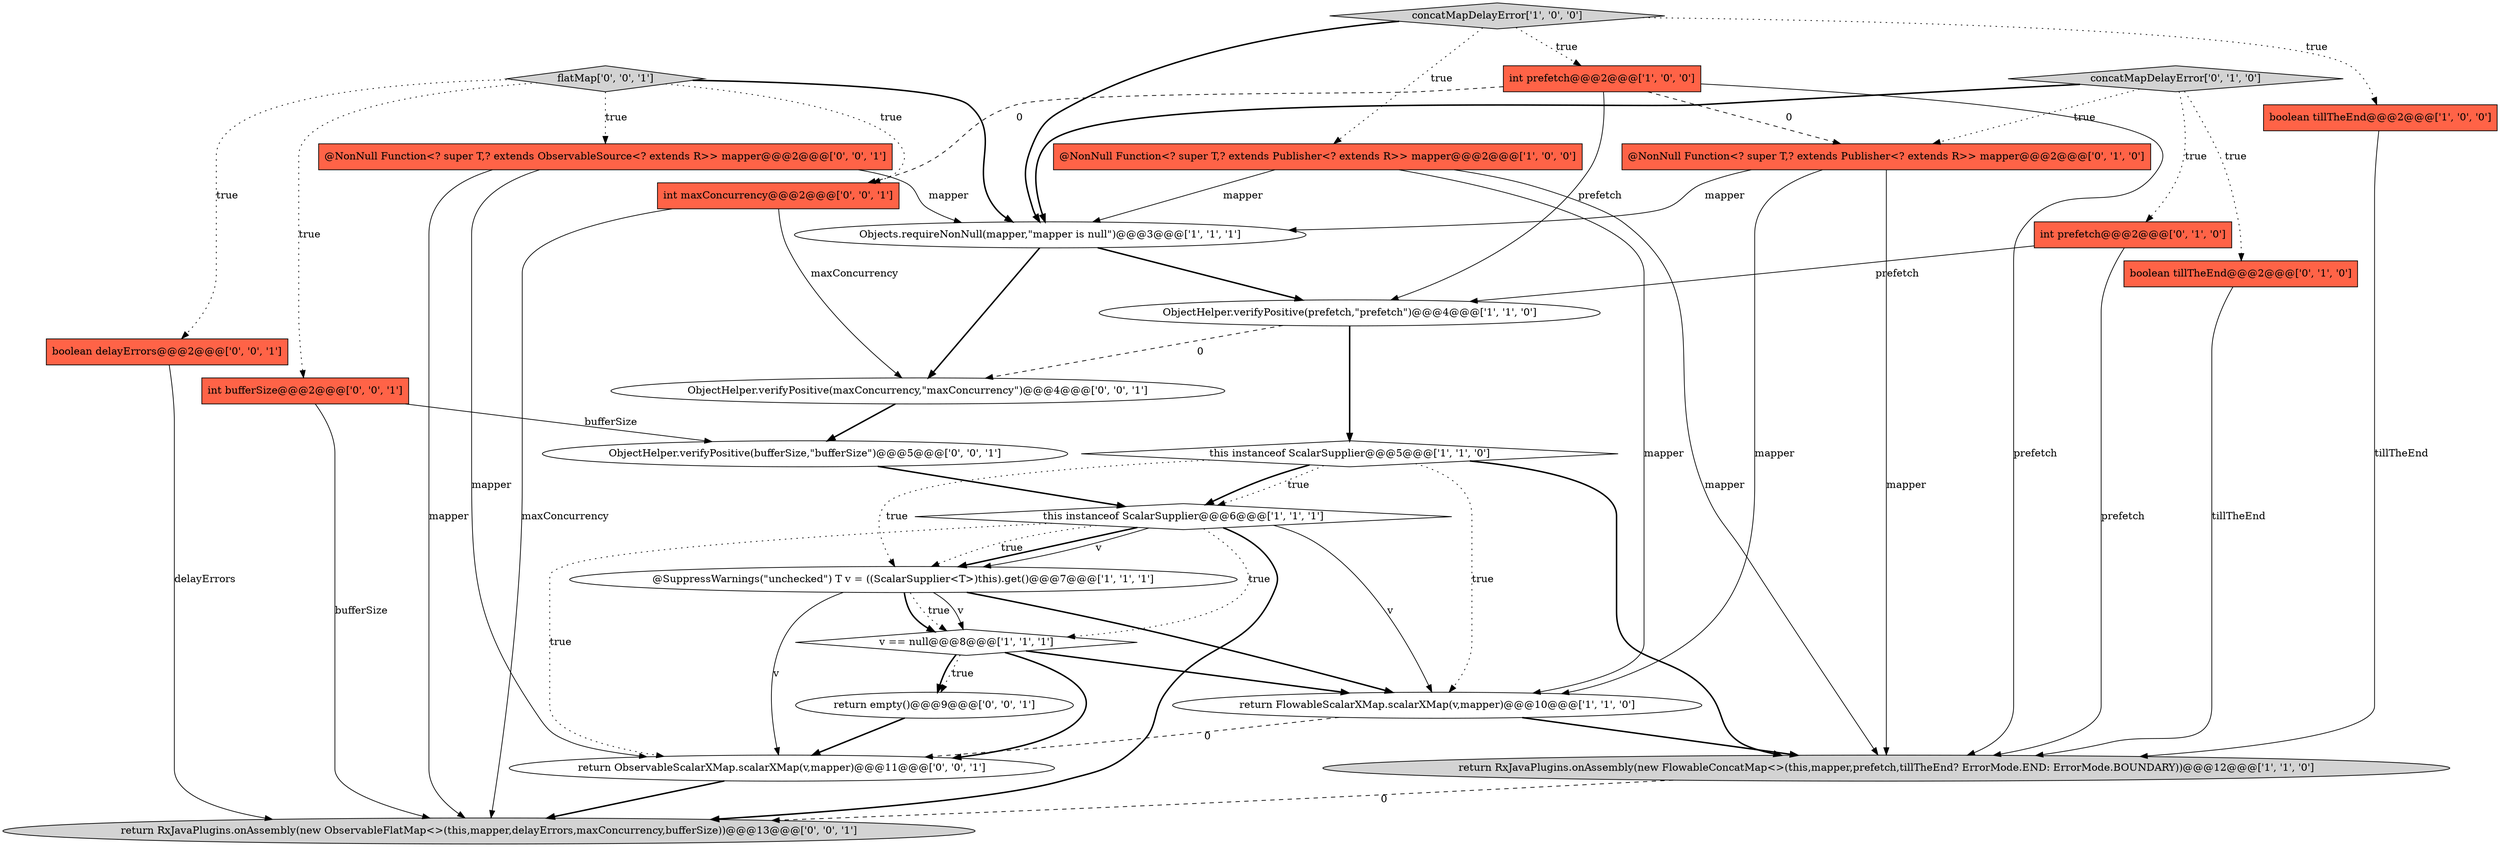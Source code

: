 digraph {
22 [style = filled, label = "flatMap['0', '0', '1']", fillcolor = lightgray, shape = diamond image = "AAA0AAABBB3BBB"];
5 [style = filled, label = "return RxJavaPlugins.onAssembly(new FlowableConcatMap<>(this,mapper,prefetch,tillTheEnd? ErrorMode.END: ErrorMode.BOUNDARY))@@@12@@@['1', '1', '0']", fillcolor = lightgray, shape = ellipse image = "AAA0AAABBB1BBB"];
9 [style = filled, label = "boolean tillTheEnd@@@2@@@['1', '0', '0']", fillcolor = tomato, shape = box image = "AAA0AAABBB1BBB"];
25 [style = filled, label = "int maxConcurrency@@@2@@@['0', '0', '1']", fillcolor = tomato, shape = box image = "AAA0AAABBB3BBB"];
4 [style = filled, label = "return FlowableScalarXMap.scalarXMap(v,mapper)@@@10@@@['1', '1', '0']", fillcolor = white, shape = ellipse image = "AAA0AAABBB1BBB"];
21 [style = filled, label = "return RxJavaPlugins.onAssembly(new ObservableFlatMap<>(this,mapper,delayErrors,maxConcurrency,bufferSize))@@@13@@@['0', '0', '1']", fillcolor = lightgray, shape = ellipse image = "AAA0AAABBB3BBB"];
16 [style = filled, label = "int bufferSize@@@2@@@['0', '0', '1']", fillcolor = tomato, shape = box image = "AAA0AAABBB3BBB"];
1 [style = filled, label = "@NonNull Function<? super T,? extends Publisher<? extends R>> mapper@@@2@@@['1', '0', '0']", fillcolor = tomato, shape = box image = "AAA0AAABBB1BBB"];
3 [style = filled, label = "concatMapDelayError['1', '0', '0']", fillcolor = lightgray, shape = diamond image = "AAA0AAABBB1BBB"];
14 [style = filled, label = "concatMapDelayError['0', '1', '0']", fillcolor = lightgray, shape = diamond image = "AAA0AAABBB2BBB"];
24 [style = filled, label = "boolean delayErrors@@@2@@@['0', '0', '1']", fillcolor = tomato, shape = box image = "AAA0AAABBB3BBB"];
0 [style = filled, label = "this instanceof ScalarSupplier@@@6@@@['1', '1', '1']", fillcolor = white, shape = diamond image = "AAA0AAABBB1BBB"];
11 [style = filled, label = "Objects.requireNonNull(mapper,\"mapper is null\")@@@3@@@['1', '1', '1']", fillcolor = white, shape = ellipse image = "AAA0AAABBB1BBB"];
20 [style = filled, label = "ObjectHelper.verifyPositive(bufferSize,\"bufferSize\")@@@5@@@['0', '0', '1']", fillcolor = white, shape = ellipse image = "AAA0AAABBB3BBB"];
8 [style = filled, label = "ObjectHelper.verifyPositive(prefetch,\"prefetch\")@@@4@@@['1', '1', '0']", fillcolor = white, shape = ellipse image = "AAA0AAABBB1BBB"];
17 [style = filled, label = "return empty()@@@9@@@['0', '0', '1']", fillcolor = white, shape = ellipse image = "AAA0AAABBB3BBB"];
13 [style = filled, label = "int prefetch@@@2@@@['0', '1', '0']", fillcolor = tomato, shape = box image = "AAA0AAABBB2BBB"];
23 [style = filled, label = "@NonNull Function<? super T,? extends ObservableSource<? extends R>> mapper@@@2@@@['0', '0', '1']", fillcolor = tomato, shape = box image = "AAA0AAABBB3BBB"];
7 [style = filled, label = "this instanceof ScalarSupplier@@@5@@@['1', '1', '0']", fillcolor = white, shape = diamond image = "AAA0AAABBB1BBB"];
15 [style = filled, label = "@NonNull Function<? super T,? extends Publisher<? extends R>> mapper@@@2@@@['0', '1', '0']", fillcolor = tomato, shape = box image = "AAA1AAABBB2BBB"];
12 [style = filled, label = "boolean tillTheEnd@@@2@@@['0', '1', '0']", fillcolor = tomato, shape = box image = "AAA0AAABBB2BBB"];
10 [style = filled, label = "int prefetch@@@2@@@['1', '0', '0']", fillcolor = tomato, shape = box image = "AAA1AAABBB1BBB"];
18 [style = filled, label = "return ObservableScalarXMap.scalarXMap(v,mapper)@@@11@@@['0', '0', '1']", fillcolor = white, shape = ellipse image = "AAA0AAABBB3BBB"];
19 [style = filled, label = "ObjectHelper.verifyPositive(maxConcurrency,\"maxConcurrency\")@@@4@@@['0', '0', '1']", fillcolor = white, shape = ellipse image = "AAA0AAABBB3BBB"];
2 [style = filled, label = "@SuppressWarnings(\"unchecked\") T v = ((ScalarSupplier<T>)this).get()@@@7@@@['1', '1', '1']", fillcolor = white, shape = ellipse image = "AAA0AAABBB1BBB"];
6 [style = filled, label = "v == null@@@8@@@['1', '1', '1']", fillcolor = white, shape = diamond image = "AAA0AAABBB1BBB"];
6->17 [style = bold, label=""];
13->8 [style = solid, label="prefetch"];
7->2 [style = dotted, label="true"];
25->21 [style = solid, label="maxConcurrency"];
10->15 [style = dashed, label="0"];
8->19 [style = dashed, label="0"];
4->18 [style = dashed, label="0"];
2->18 [style = solid, label="v"];
9->5 [style = solid, label="tillTheEnd"];
23->11 [style = solid, label="mapper"];
14->12 [style = dotted, label="true"];
0->18 [style = dotted, label="true"];
22->23 [style = dotted, label="true"];
2->6 [style = bold, label=""];
15->5 [style = solid, label="mapper"];
6->18 [style = bold, label=""];
19->20 [style = bold, label=""];
0->2 [style = bold, label=""];
20->0 [style = bold, label=""];
3->10 [style = dotted, label="true"];
22->25 [style = dotted, label="true"];
3->11 [style = bold, label=""];
7->0 [style = bold, label=""];
0->21 [style = bold, label=""];
22->24 [style = dotted, label="true"];
3->9 [style = dotted, label="true"];
24->21 [style = solid, label="delayErrors"];
11->19 [style = bold, label=""];
7->0 [style = dotted, label="true"];
0->4 [style = solid, label="v"];
0->6 [style = dotted, label="true"];
2->4 [style = bold, label=""];
13->5 [style = solid, label="prefetch"];
6->17 [style = dotted, label="true"];
16->21 [style = solid, label="bufferSize"];
14->13 [style = dotted, label="true"];
8->7 [style = bold, label=""];
6->4 [style = bold, label=""];
1->11 [style = solid, label="mapper"];
14->15 [style = dotted, label="true"];
16->20 [style = solid, label="bufferSize"];
1->5 [style = solid, label="mapper"];
7->5 [style = bold, label=""];
2->6 [style = dotted, label="true"];
23->18 [style = solid, label="mapper"];
25->19 [style = solid, label="maxConcurrency"];
10->5 [style = solid, label="prefetch"];
1->4 [style = solid, label="mapper"];
17->18 [style = bold, label=""];
0->2 [style = solid, label="v"];
12->5 [style = solid, label="tillTheEnd"];
7->4 [style = dotted, label="true"];
22->16 [style = dotted, label="true"];
5->21 [style = dashed, label="0"];
11->8 [style = bold, label=""];
15->4 [style = solid, label="mapper"];
18->21 [style = bold, label=""];
10->8 [style = solid, label="prefetch"];
0->2 [style = dotted, label="true"];
23->21 [style = solid, label="mapper"];
4->5 [style = bold, label=""];
15->11 [style = solid, label="mapper"];
14->11 [style = bold, label=""];
22->11 [style = bold, label=""];
2->6 [style = solid, label="v"];
3->1 [style = dotted, label="true"];
10->25 [style = dashed, label="0"];
}
